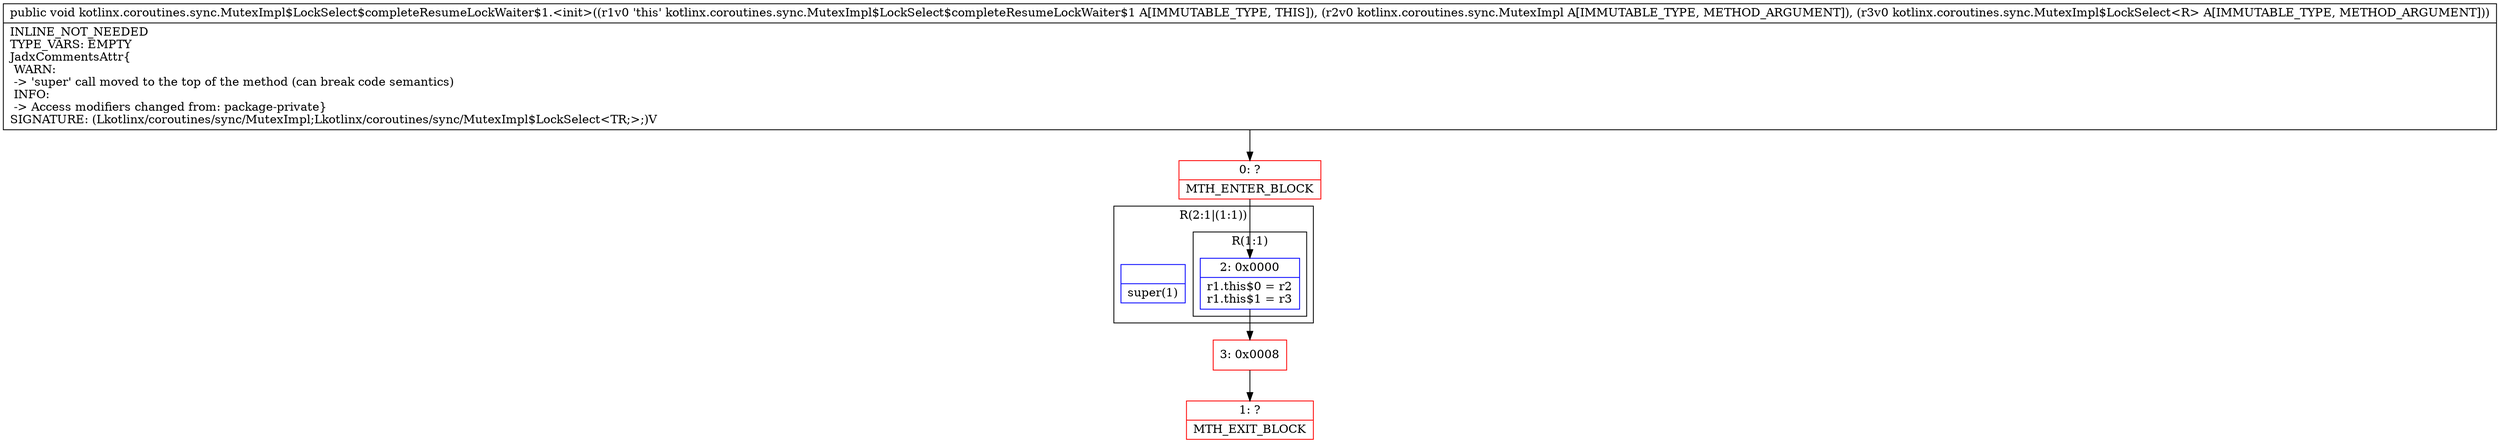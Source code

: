 digraph "CFG forkotlinx.coroutines.sync.MutexImpl$LockSelect$completeResumeLockWaiter$1.\<init\>(Lkotlinx\/coroutines\/sync\/MutexImpl;Lkotlinx\/coroutines\/sync\/MutexImpl$LockSelect;)V" {
subgraph cluster_Region_998598847 {
label = "R(2:1|(1:1))";
node [shape=record,color=blue];
Node_InsnContainer_1756750167 [shape=record,label="{|super(1)\l}"];
subgraph cluster_Region_752076318 {
label = "R(1:1)";
node [shape=record,color=blue];
Node_2 [shape=record,label="{2\:\ 0x0000|r1.this$0 = r2\lr1.this$1 = r3\l}"];
}
}
Node_0 [shape=record,color=red,label="{0\:\ ?|MTH_ENTER_BLOCK\l}"];
Node_3 [shape=record,color=red,label="{3\:\ 0x0008}"];
Node_1 [shape=record,color=red,label="{1\:\ ?|MTH_EXIT_BLOCK\l}"];
MethodNode[shape=record,label="{public void kotlinx.coroutines.sync.MutexImpl$LockSelect$completeResumeLockWaiter$1.\<init\>((r1v0 'this' kotlinx.coroutines.sync.MutexImpl$LockSelect$completeResumeLockWaiter$1 A[IMMUTABLE_TYPE, THIS]), (r2v0 kotlinx.coroutines.sync.MutexImpl A[IMMUTABLE_TYPE, METHOD_ARGUMENT]), (r3v0 kotlinx.coroutines.sync.MutexImpl$LockSelect\<R\> A[IMMUTABLE_TYPE, METHOD_ARGUMENT]))  | INLINE_NOT_NEEDED\lTYPE_VARS: EMPTY\lJadxCommentsAttr\{\l WARN: \l \-\> 'super' call moved to the top of the method (can break code semantics)\l INFO: \l \-\> Access modifiers changed from: package\-private\}\lSIGNATURE: (Lkotlinx\/coroutines\/sync\/MutexImpl;Lkotlinx\/coroutines\/sync\/MutexImpl$LockSelect\<TR;\>;)V\l}"];
MethodNode -> Node_0;Node_2 -> Node_3;
Node_0 -> Node_2;
Node_3 -> Node_1;
}

